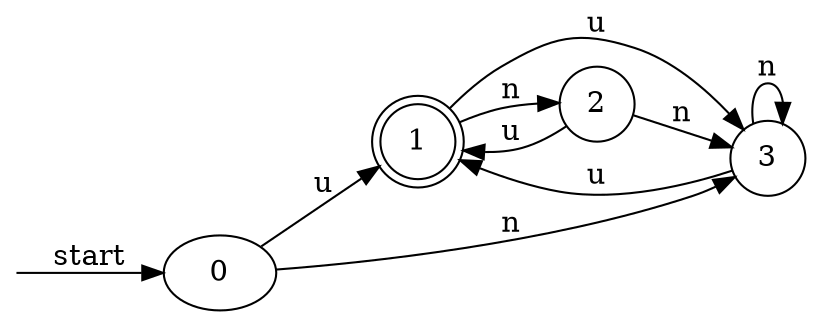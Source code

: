 digraph dfa {
    rankdir = LR;
    __start [style = invis, shape = point];
    __start -> "0" [ label = "start" ];
    node [shape = doublecircle]; "1"
    node [shape = circle];
    "0" -> "3" [ label = "n" ];
    "0" -> "1" [ label = "u" ];
    "1" -> "2" [ label = "n" ];
    "1" -> "3" [ label = "u" ];
    "2" -> "3" [ label = "n" ];
    "2" -> "1" [ label = "u" ];
    "3" -> "3" [ label = "n" ];
    "3" -> "1" [ label = "u" ];
}
